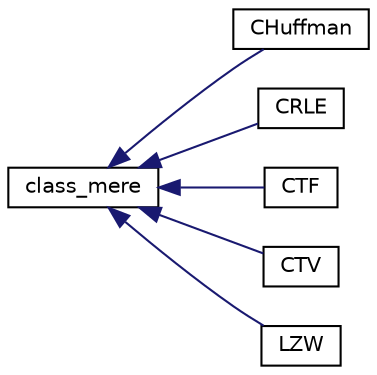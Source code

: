 digraph "Graphical Class Hierarchy"
{
  edge [fontname="Helvetica",fontsize="10",labelfontname="Helvetica",labelfontsize="10"];
  node [fontname="Helvetica",fontsize="10",shape=record];
  rankdir="LR";
  Node1 [label="class_mere",height=0.2,width=0.4,color="black", fillcolor="white", style="filled",URL="$classclass__mere.html"];
  Node1 -> Node2 [dir="back",color="midnightblue",fontsize="10",style="solid",fontname="Helvetica"];
  Node2 [label="CHuffman",height=0.2,width=0.4,color="black", fillcolor="white", style="filled",URL="$class_c_huffman.html"];
  Node1 -> Node3 [dir="back",color="midnightblue",fontsize="10",style="solid",fontname="Helvetica"];
  Node3 [label="CRLE",height=0.2,width=0.4,color="black", fillcolor="white", style="filled",URL="$class_c_r_l_e.html"];
  Node1 -> Node4 [dir="back",color="midnightblue",fontsize="10",style="solid",fontname="Helvetica"];
  Node4 [label="CTF",height=0.2,width=0.4,color="black", fillcolor="white", style="filled",URL="$class_c_t_f.html"];
  Node1 -> Node5 [dir="back",color="midnightblue",fontsize="10",style="solid",fontname="Helvetica"];
  Node5 [label="CTV",height=0.2,width=0.4,color="black", fillcolor="white", style="filled",URL="$class_c_t_v.html"];
  Node1 -> Node6 [dir="back",color="midnightblue",fontsize="10",style="solid",fontname="Helvetica"];
  Node6 [label="LZW",height=0.2,width=0.4,color="black", fillcolor="white", style="filled",URL="$class_l_z_w.html"];
}
